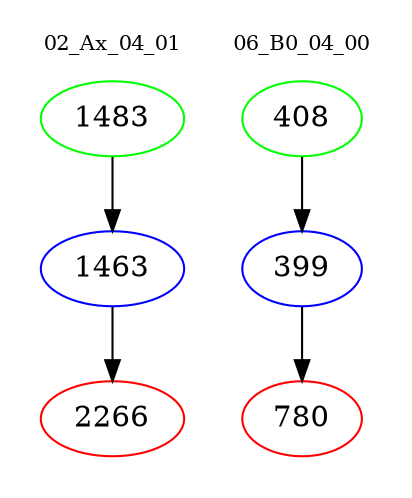 digraph{
subgraph cluster_0 {
color = white
label = "02_Ax_04_01";
fontsize=10;
T0_1483 [label="1483", color="green"]
T0_1483 -> T0_1463 [color="black"]
T0_1463 [label="1463", color="blue"]
T0_1463 -> T0_2266 [color="black"]
T0_2266 [label="2266", color="red"]
}
subgraph cluster_1 {
color = white
label = "06_B0_04_00";
fontsize=10;
T1_408 [label="408", color="green"]
T1_408 -> T1_399 [color="black"]
T1_399 [label="399", color="blue"]
T1_399 -> T1_780 [color="black"]
T1_780 [label="780", color="red"]
}
}

